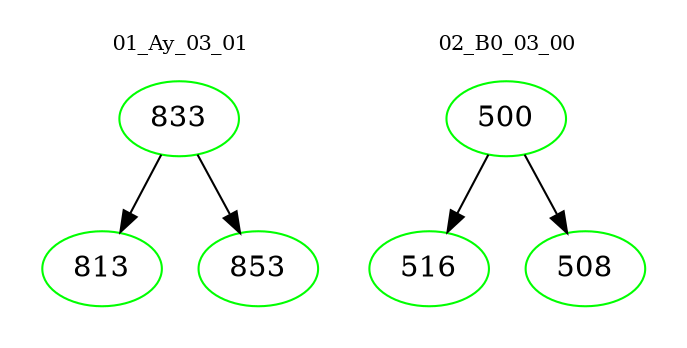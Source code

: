 digraph{
subgraph cluster_0 {
color = white
label = "01_Ay_03_01";
fontsize=10;
T0_833 [label="833", color="green"]
T0_833 -> T0_813 [color="black"]
T0_813 [label="813", color="green"]
T0_833 -> T0_853 [color="black"]
T0_853 [label="853", color="green"]
}
subgraph cluster_1 {
color = white
label = "02_B0_03_00";
fontsize=10;
T1_500 [label="500", color="green"]
T1_500 -> T1_516 [color="black"]
T1_516 [label="516", color="green"]
T1_500 -> T1_508 [color="black"]
T1_508 [label="508", color="green"]
}
}
